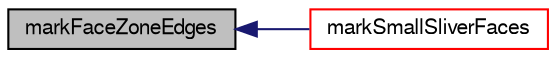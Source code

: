 digraph "markFaceZoneEdges"
{
  bgcolor="transparent";
  edge [fontname="FreeSans",fontsize="10",labelfontname="FreeSans",labelfontsize="10"];
  node [fontname="FreeSans",fontsize="10",shape=record];
  rankdir="LR";
  Node3393 [label="markFaceZoneEdges",height=0.2,width=0.4,color="black", fillcolor="grey75", style="filled", fontcolor="black"];
  Node3393 -> Node3394 [dir="back",color="midnightblue",fontsize="10",style="solid",fontname="FreeSans"];
  Node3394 [label="markSmallSliverFaces",height=0.2,width=0.4,color="red",URL="$a21642.html#a125de0783a7e5c9a95769e9a2c93c05c",tooltip="Find small faces and sliver faces in the mesh and mark the. "];
}
